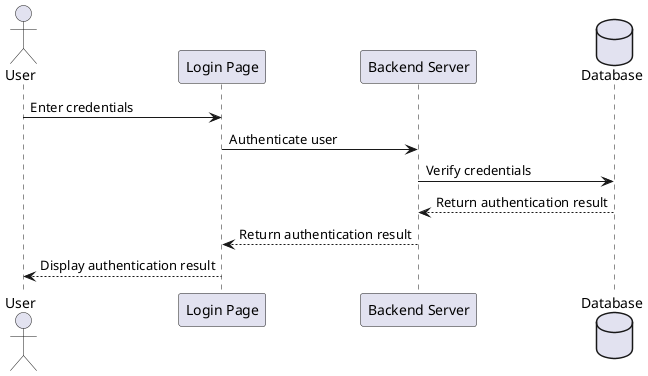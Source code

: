 ; filepath: /home/slightlywind/Repositories/Legacy/SWD392/sequence_diagrams/login.puml
@startuml
actor User
participant "Login Page" as LoginPage
participant "Backend Server" as BackendServer
database Database

User -> LoginPage: Enter credentials
LoginPage -> BackendServer: Authenticate user
BackendServer -> Database: Verify credentials
Database --> BackendServer: Return authentication result
BackendServer --> LoginPage: Return authentication result
LoginPage --> User: Display authentication result
@enduml